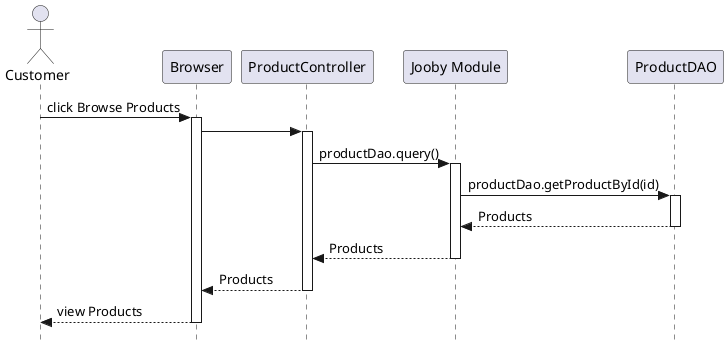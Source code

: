 @startuml
' use strict UML mode
skinparam style strictuml

actor "Customer" as customer

participant "Browser" as browser

customer->browser++: click Browse Products

Participant "ProductController" as productcontroller
browser->productcontroller++

Participant "Jooby Module" as joobymodule
productcontroller->joobymodule++: productDao.query()

Participant "ProductDAO" as productdao
joobymodule->productdao++: productDao.getProductById(id)
productdao-->joobymodule: Products
productdao--
joobymodule-->productcontroller: Products
joobymodule--
productcontroller-->browser: Products
productcontroller--
browser-->customer: view Products
browser--

@enduml